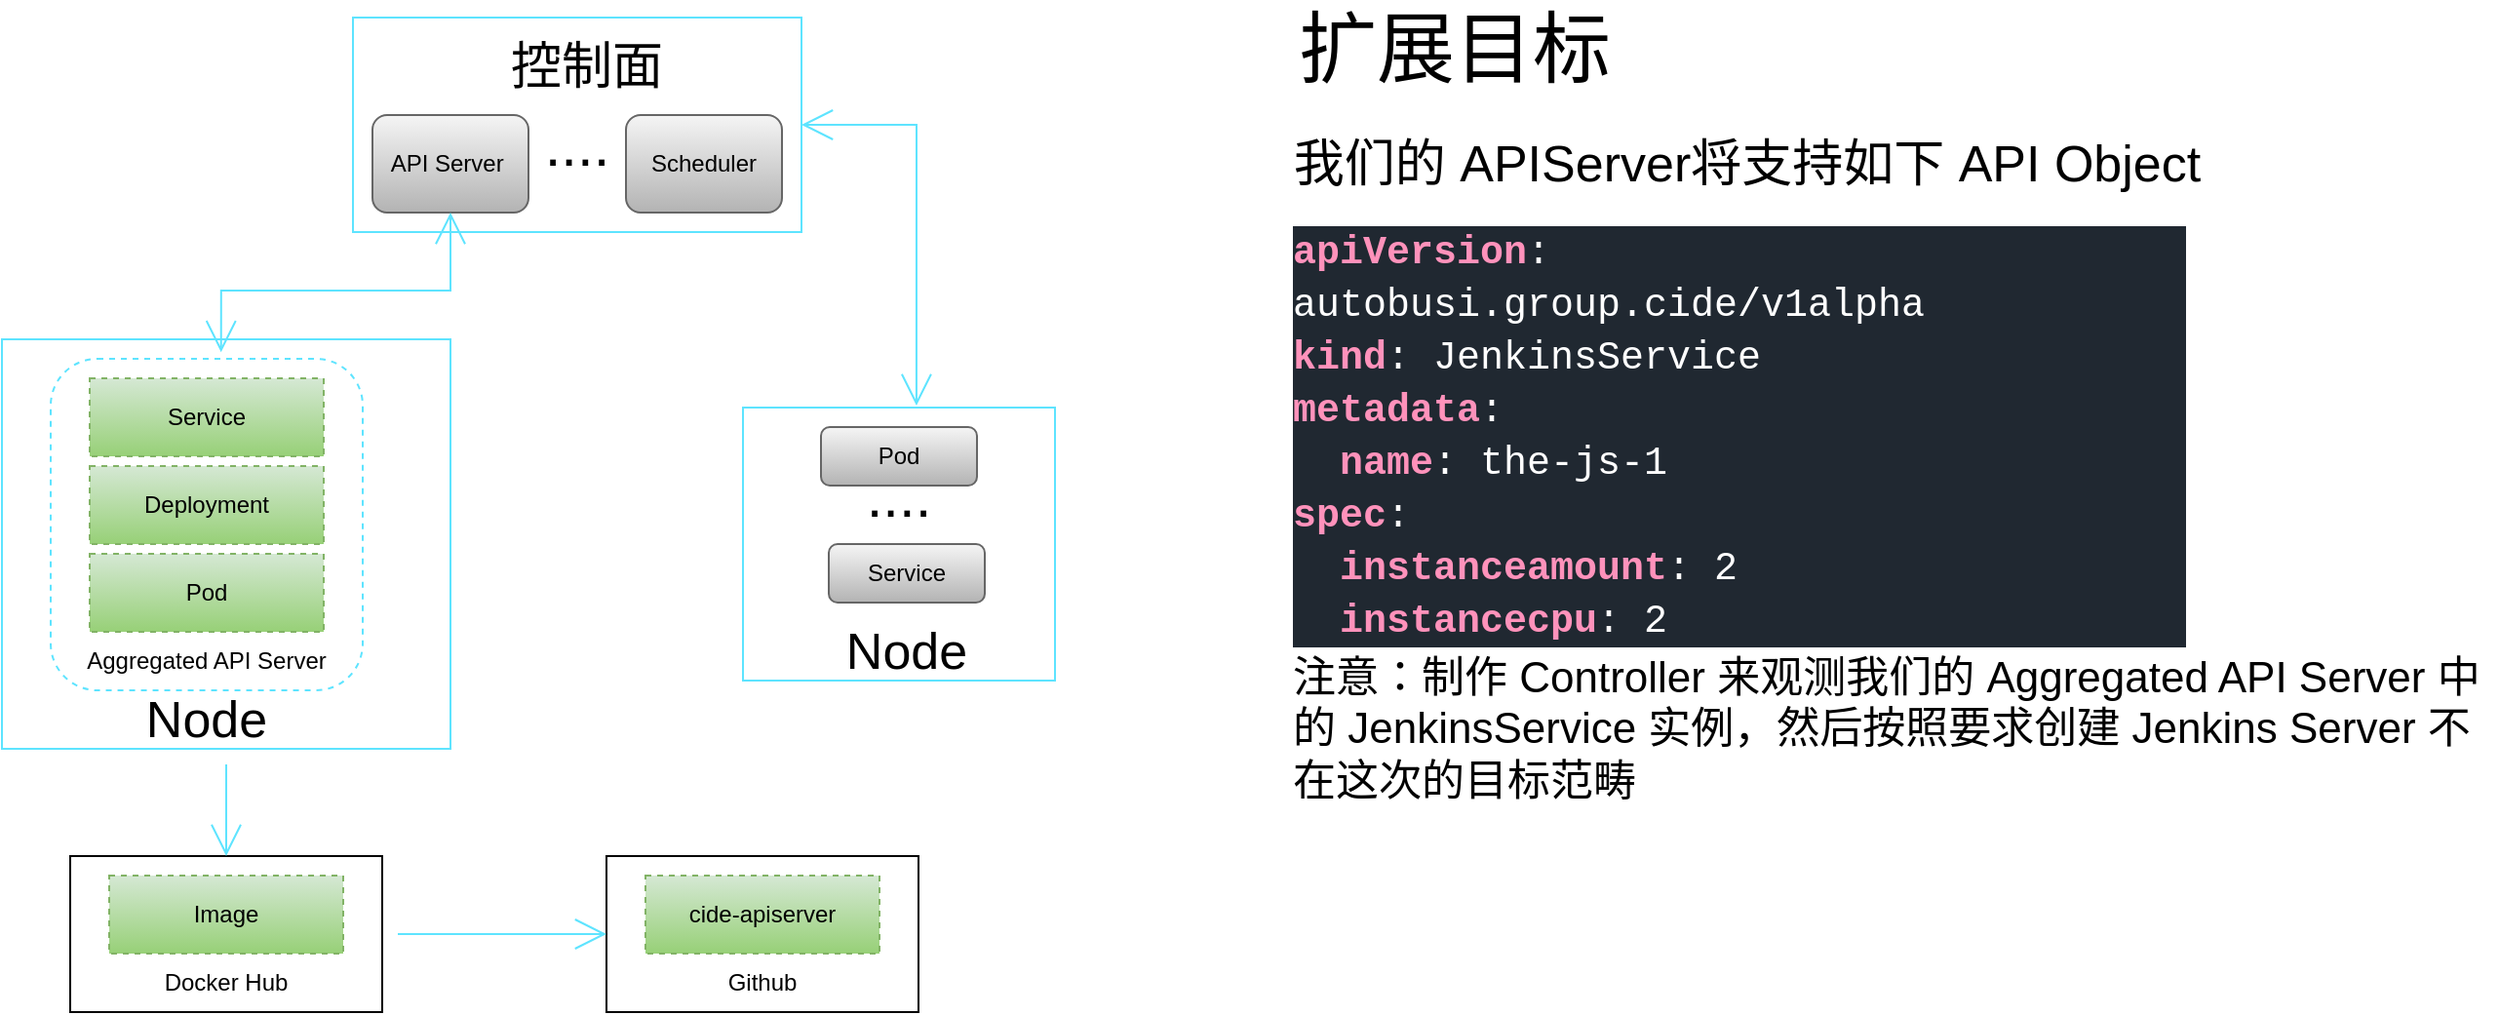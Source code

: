 <mxfile>
    <diagram id="SdPyyGucUvwcCTXeZd4F" name="第 1 页">
        <mxGraphModel dx="2396" dy="1504" grid="1" gridSize="10" guides="1" tooltips="1" connect="1" arrows="1" fold="1" page="1" pageScale="1" pageWidth="827" pageHeight="1169" math="0" shadow="0">
            <root>
                <mxCell id="0"/>
                <mxCell id="1" parent="0"/>
                <mxCell id="72" value="" style="group" vertex="1" connectable="0" parent="1">
                    <mxGeometry x="70" y="90" width="1280" height="510" as="geometry"/>
                </mxCell>
                <mxCell id="13" value="" style="group" vertex="1" connectable="0" parent="72">
                    <mxGeometry x="180" width="230" height="110" as="geometry"/>
                </mxCell>
                <mxCell id="2" value="" style="rounded=0;whiteSpace=wrap;html=1;strokeColor=#5EE4FF;" vertex="1" parent="13">
                    <mxGeometry width="230" height="110" as="geometry"/>
                </mxCell>
                <mxCell id="7" value="控制面" style="text;strokeColor=none;fillColor=none;html=1;align=center;verticalAlign=middle;whiteSpace=wrap;rounded=0;fontSize=26;" vertex="1" parent="13">
                    <mxGeometry x="70" y="10" width="100" height="30" as="geometry"/>
                </mxCell>
                <mxCell id="8" value="API Server&amp;nbsp;" style="rounded=1;whiteSpace=wrap;html=1;fillColor=#f5f5f5;gradientColor=#b3b3b3;strokeColor=#666666;" vertex="1" parent="13">
                    <mxGeometry x="10" y="50" width="80" height="50" as="geometry"/>
                </mxCell>
                <mxCell id="9" value="Scheduler" style="rounded=1;whiteSpace=wrap;html=1;fillColor=#f5f5f5;gradientColor=#b3b3b3;strokeColor=#666666;" vertex="1" parent="13">
                    <mxGeometry x="140" y="50" width="80" height="50" as="geometry"/>
                </mxCell>
                <mxCell id="11" value="...." style="text;strokeColor=none;fillColor=none;html=1;align=center;verticalAlign=middle;whiteSpace=wrap;rounded=0;fontSize=30;" vertex="1" parent="13">
                    <mxGeometry x="85" y="50" width="60" height="30" as="geometry"/>
                </mxCell>
                <mxCell id="23" value="" style="group" vertex="1" connectable="0" parent="72">
                    <mxGeometry y="165" width="230" height="210" as="geometry"/>
                </mxCell>
                <mxCell id="3" value="" style="rounded=0;whiteSpace=wrap;html=1;strokeColor=#5EE4FF;" vertex="1" parent="23">
                    <mxGeometry width="230" height="210" as="geometry"/>
                </mxCell>
                <mxCell id="15" value="Node" style="text;strokeColor=none;fillColor=none;html=1;align=center;verticalAlign=middle;whiteSpace=wrap;rounded=0;fontSize=26;" vertex="1" parent="23">
                    <mxGeometry x="75" y="180" width="60" height="30" as="geometry"/>
                </mxCell>
                <mxCell id="16" value="" style="rounded=1;whiteSpace=wrap;html=1;strokeColor=#5EE4FF;fontSize=26;dashed=1;" vertex="1" parent="23">
                    <mxGeometry x="25" y="10" width="160" height="170" as="geometry"/>
                </mxCell>
                <mxCell id="17" value="Aggregated API Server" style="text;strokeColor=none;fillColor=none;html=1;align=center;verticalAlign=middle;whiteSpace=wrap;rounded=0;dashed=1;fontSize=12;" vertex="1" parent="23">
                    <mxGeometry x="35" y="150" width="140" height="30" as="geometry"/>
                </mxCell>
                <mxCell id="22" value="" style="group" vertex="1" connectable="0" parent="23">
                    <mxGeometry x="45" y="20" width="120" height="130" as="geometry"/>
                </mxCell>
                <mxCell id="18" value="Service" style="rounded=0;whiteSpace=wrap;html=1;dashed=1;strokeColor=#82b366;fontSize=12;fillColor=#d5e8d4;gradientColor=#97d077;" vertex="1" parent="22">
                    <mxGeometry width="120" height="40" as="geometry"/>
                </mxCell>
                <mxCell id="20" value="Pod" style="rounded=0;whiteSpace=wrap;html=1;dashed=1;strokeColor=#82b366;fontSize=12;fillColor=#d5e8d4;gradientColor=#97d077;" vertex="1" parent="22">
                    <mxGeometry y="90" width="120" height="40" as="geometry"/>
                </mxCell>
                <mxCell id="21" value="Deployment" style="rounded=0;whiteSpace=wrap;html=1;dashed=1;strokeColor=#82b366;fontSize=12;fillColor=#d5e8d4;gradientColor=#97d077;" vertex="1" parent="22">
                    <mxGeometry y="45" width="120" height="40" as="geometry"/>
                </mxCell>
                <mxCell id="43" value="" style="group" vertex="1" connectable="0" parent="72">
                    <mxGeometry x="380" y="200" width="160" height="140" as="geometry"/>
                </mxCell>
                <mxCell id="4" value="" style="rounded=0;whiteSpace=wrap;html=1;strokeColor=#5EE4FF;" vertex="1" parent="43">
                    <mxGeometry width="160" height="140" as="geometry"/>
                </mxCell>
                <mxCell id="33" value="Node" style="text;strokeColor=none;fillColor=none;html=1;align=center;verticalAlign=middle;whiteSpace=wrap;rounded=0;fontSize=26;" vertex="1" parent="43">
                    <mxGeometry x="54" y="110" width="60" height="30" as="geometry"/>
                </mxCell>
                <mxCell id="34" value="Pod" style="rounded=1;whiteSpace=wrap;html=1;fillColor=#f5f5f5;gradientColor=#b3b3b3;strokeColor=#666666;" vertex="1" parent="43">
                    <mxGeometry x="40" y="10" width="80" height="30" as="geometry"/>
                </mxCell>
                <mxCell id="35" value="Service" style="rounded=1;whiteSpace=wrap;html=1;fillColor=#f5f5f5;gradientColor=#b3b3b3;strokeColor=#666666;" vertex="1" parent="43">
                    <mxGeometry x="44" y="70" width="80" height="30" as="geometry"/>
                </mxCell>
                <mxCell id="42" value="...." style="text;strokeColor=none;fillColor=none;html=1;align=center;verticalAlign=middle;whiteSpace=wrap;rounded=0;fontSize=30;" vertex="1" parent="43">
                    <mxGeometry x="50" y="30" width="60" height="30" as="geometry"/>
                </mxCell>
                <mxCell id="45" value="" style="edgeStyle=orthogonalEdgeStyle;orthogonalLoop=1;jettySize=auto;html=1;rounded=0;fontSize=12;endArrow=open;startSize=14;endSize=14;sourcePerimeterSpacing=8;targetPerimeterSpacing=8;entryX=0.5;entryY=1;entryDx=0;entryDy=0;exitX=0.546;exitY=-0.02;exitDx=0;exitDy=0;exitPerimeter=0;strokeColor=#5EE4FF;startArrow=open;startFill=0;" edge="1" parent="72" source="16" target="8">
                    <mxGeometry width="140" relative="1" as="geometry">
                        <mxPoint y="90" as="sourcePoint"/>
                        <mxPoint x="140" y="90" as="targetPoint"/>
                        <Array as="points">
                            <mxPoint x="112" y="140"/>
                            <mxPoint x="230" y="140"/>
                        </Array>
                    </mxGeometry>
                </mxCell>
                <mxCell id="46" style="edgeStyle=orthogonalEdgeStyle;rounded=0;orthogonalLoop=1;jettySize=auto;html=1;entryX=0.556;entryY=-0.007;entryDx=0;entryDy=0;entryPerimeter=0;strokeColor=#5EE4FF;fontSize=12;startArrow=open;startFill=0;endArrow=open;startSize=14;endSize=14;sourcePerimeterSpacing=8;targetPerimeterSpacing=8;exitX=1;exitY=0.5;exitDx=0;exitDy=0;" edge="1" parent="72" source="2" target="4">
                    <mxGeometry relative="1" as="geometry"/>
                </mxCell>
                <mxCell id="58" value="" style="group" vertex="1" connectable="0" parent="72">
                    <mxGeometry x="35" y="430" width="160" height="80" as="geometry"/>
                </mxCell>
                <mxCell id="5" value="" style="rounded=0;whiteSpace=wrap;html=1;" vertex="1" parent="58">
                    <mxGeometry width="160" height="80" as="geometry"/>
                </mxCell>
                <mxCell id="56" value="Image" style="rounded=0;whiteSpace=wrap;html=1;dashed=1;strokeColor=#82b366;fontSize=12;fillColor=#d5e8d4;gradientColor=#97d077;" vertex="1" parent="58">
                    <mxGeometry x="20" y="10" width="120" height="40" as="geometry"/>
                </mxCell>
                <mxCell id="57" value="Docker Hub" style="text;strokeColor=none;fillColor=none;html=1;align=center;verticalAlign=middle;whiteSpace=wrap;rounded=0;dashed=1;fontSize=12;" vertex="1" parent="58">
                    <mxGeometry x="25" y="50" width="110" height="30" as="geometry"/>
                </mxCell>
                <mxCell id="61" value="" style="group" vertex="1" connectable="0" parent="72">
                    <mxGeometry x="310" y="430" width="160" height="80" as="geometry"/>
                </mxCell>
                <mxCell id="62" value="" style="rounded=0;whiteSpace=wrap;html=1;" vertex="1" parent="61">
                    <mxGeometry width="160" height="80" as="geometry"/>
                </mxCell>
                <mxCell id="63" value="cide-apiserver" style="rounded=0;whiteSpace=wrap;html=1;dashed=1;strokeColor=#82b366;fontSize=12;fillColor=#d5e8d4;gradientColor=#97d077;" vertex="1" parent="61">
                    <mxGeometry x="20" y="10" width="120" height="40" as="geometry"/>
                </mxCell>
                <mxCell id="64" value="Github" style="text;strokeColor=none;fillColor=none;html=1;align=center;verticalAlign=middle;whiteSpace=wrap;rounded=0;dashed=1;fontSize=12;" vertex="1" parent="61">
                    <mxGeometry x="25" y="50" width="110" height="30" as="geometry"/>
                </mxCell>
                <mxCell id="65" style="edgeStyle=orthogonalEdgeStyle;rounded=0;orthogonalLoop=1;jettySize=auto;html=1;entryX=0;entryY=0.5;entryDx=0;entryDy=0;strokeColor=#5EE4FF;fontSize=12;startArrow=none;startFill=0;endArrow=open;startSize=14;endSize=14;sourcePerimeterSpacing=8;targetPerimeterSpacing=8;" edge="1" parent="72" source="5" target="62">
                    <mxGeometry relative="1" as="geometry"/>
                </mxCell>
                <mxCell id="66" style="edgeStyle=orthogonalEdgeStyle;rounded=0;orthogonalLoop=1;jettySize=auto;html=1;entryX=0.5;entryY=0;entryDx=0;entryDy=0;strokeColor=#5EE4FF;fontSize=12;startArrow=none;startFill=0;endArrow=open;startSize=14;endSize=14;sourcePerimeterSpacing=8;targetPerimeterSpacing=8;" edge="1" parent="72" source="3" target="5">
                    <mxGeometry relative="1" as="geometry"/>
                </mxCell>
                <mxCell id="71" value="" style="group" vertex="1" connectable="0" parent="72">
                    <mxGeometry x="620" width="660" height="410" as="geometry"/>
                </mxCell>
                <mxCell id="67" value="扩展目标" style="text;strokeColor=none;fillColor=none;html=1;align=center;verticalAlign=middle;whiteSpace=wrap;rounded=0;dashed=1;fontSize=40;" vertex="1" parent="71">
                    <mxGeometry width="250" height="30" as="geometry"/>
                </mxCell>
                <mxCell id="68" value="我们的 APIServer将支持如下 API Object" style="text;strokeColor=none;fillColor=none;html=1;align=center;verticalAlign=middle;whiteSpace=wrap;rounded=0;dashed=1;fontSize=26;" vertex="1" parent="71">
                    <mxGeometry x="30" y="60" width="490" height="30" as="geometry"/>
                </mxCell>
                <mxCell id="69" value="&lt;div style=&quot;color: rgb(255, 255, 255); background-color: rgb(32, 40, 49); font-family: Consolas, &amp;quot;Courier New&amp;quot;, monospace; font-weight: normal; font-size: 20px; line-height: 27px;&quot;&gt;&lt;div&gt;&lt;span style=&quot;color: #ff92bb;font-weight: bold;&quot;&gt;apiVersion&lt;/span&gt;&lt;span style=&quot;color: #ffffff;&quot;&gt;: &lt;/span&gt;&lt;span style=&quot;color: #ffffff;&quot;&gt;autobusi.group.cide/v1alpha&lt;/span&gt;&lt;/div&gt;&lt;div&gt;&lt;span style=&quot;color: #ff92bb;font-weight: bold;&quot;&gt;kind&lt;/span&gt;&lt;span style=&quot;color: #ffffff;&quot;&gt;: &lt;/span&gt;&lt;span style=&quot;color: #ffffff;&quot;&gt;JenkinsService&lt;/span&gt;&lt;/div&gt;&lt;div&gt;&lt;span style=&quot;color: #ff92bb;font-weight: bold;&quot;&gt;metadata&lt;/span&gt;&lt;span style=&quot;color: #ffffff;&quot;&gt;:&lt;/span&gt;&lt;/div&gt;&lt;div&gt;&lt;span style=&quot;color: #ffffff;&quot;&gt;&amp;nbsp; &lt;/span&gt;&lt;span style=&quot;color: #ff92bb;font-weight: bold;&quot;&gt;name&lt;/span&gt;&lt;span style=&quot;color: #ffffff;&quot;&gt;: &lt;/span&gt;&lt;span style=&quot;color: #ffffff;&quot;&gt;the-js-1&lt;/span&gt;&lt;/div&gt;&lt;div&gt;&lt;span style=&quot;color: #ff92bb;font-weight: bold;&quot;&gt;spec&lt;/span&gt;&lt;span style=&quot;color: #ffffff;&quot;&gt;:&lt;/span&gt;&lt;/div&gt;&lt;div&gt;&lt;span style=&quot;color: #ffffff;&quot;&gt;&amp;nbsp; &lt;/span&gt;&lt;span style=&quot;color: #ff92bb;font-weight: bold;&quot;&gt;instanceamount&lt;/span&gt;&lt;span style=&quot;color: #ffffff;&quot;&gt;: 2&lt;/span&gt;&lt;/div&gt;&lt;div&gt;&lt;span style=&quot;color: #ffffff;&quot;&gt;&amp;nbsp; &lt;/span&gt;&lt;span style=&quot;color: #ff92bb;font-weight: bold;&quot;&gt;instancecpu&lt;/span&gt;&lt;span style=&quot;color: #ffffff;&quot;&gt;: 2&lt;/span&gt;&lt;/div&gt;&lt;/div&gt;" style="text;whiteSpace=wrap;html=1;fontSize=26;" vertex="1" parent="71">
                    <mxGeometry x="40" y="100" width="460" height="210" as="geometry"/>
                </mxCell>
                <mxCell id="70" value="注意：制作 Controller 来观测我们的 Aggregated API Server 中的 JenkinsService 实例，然后按照要求创建 Jenkins Server 不在这次的目标范畴" style="text;strokeColor=none;fillColor=none;html=1;align=left;verticalAlign=middle;whiteSpace=wrap;rounded=0;dashed=1;fontSize=22;" vertex="1" parent="71">
                    <mxGeometry x="40" y="320" width="620" height="90" as="geometry"/>
                </mxCell>
            </root>
        </mxGraphModel>
    </diagram>
</mxfile>